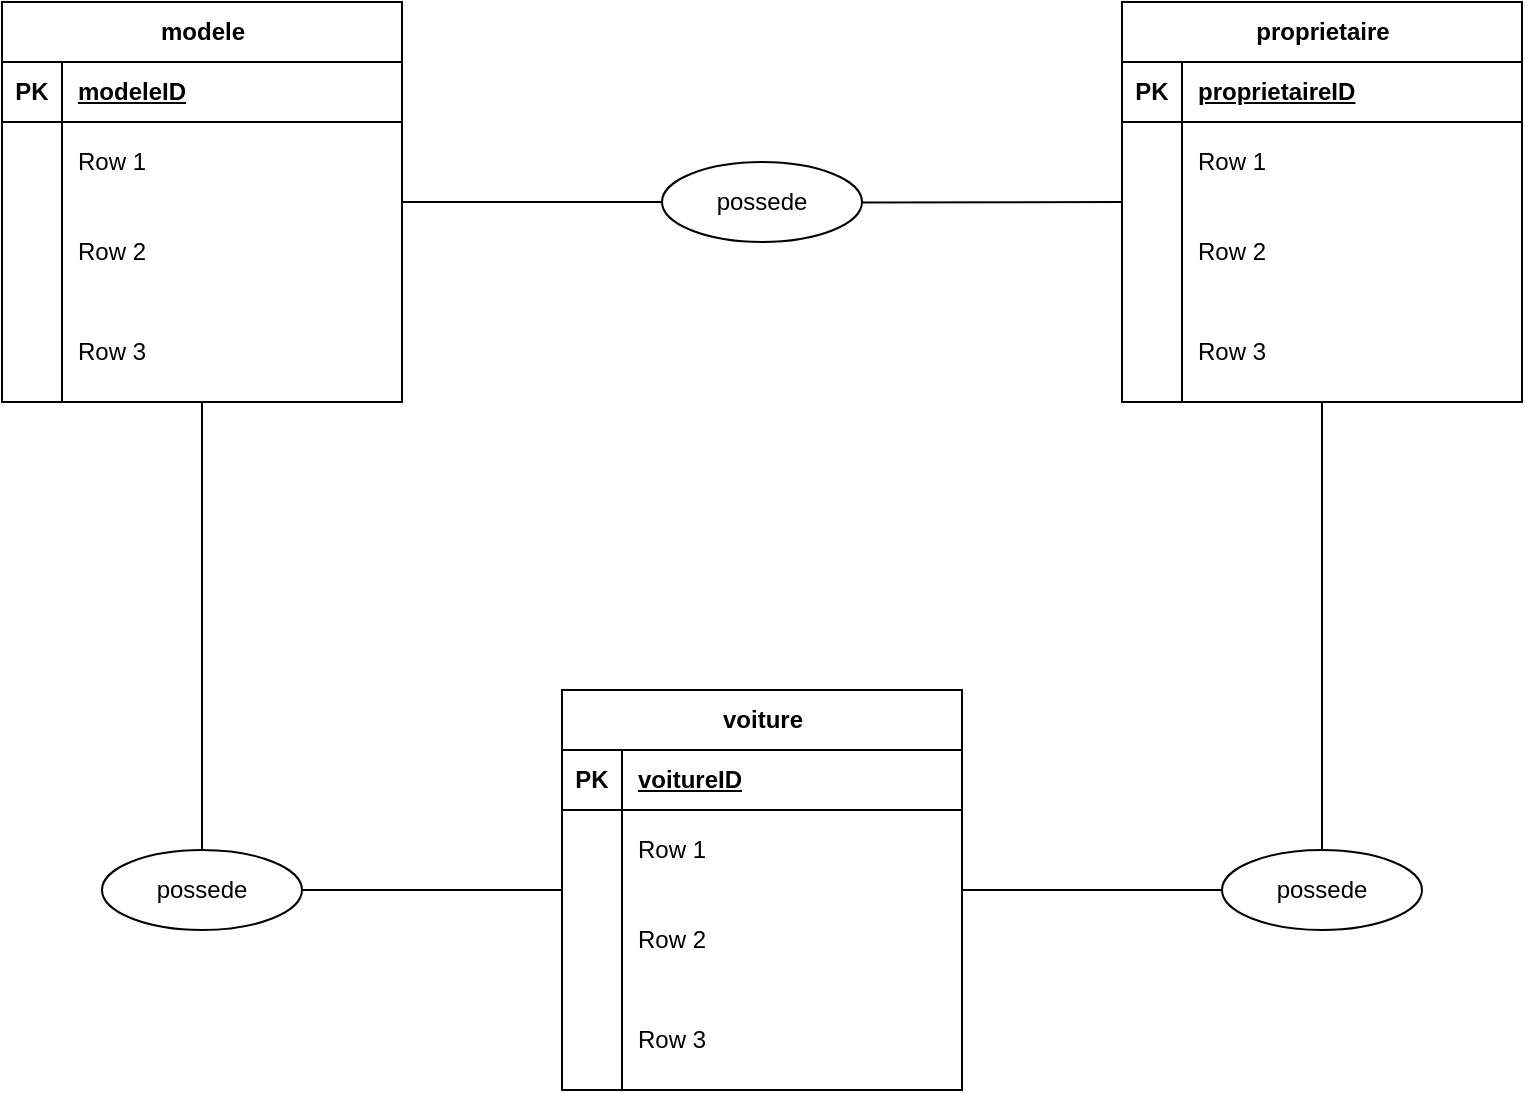 <mxfile version="21.7.5" type="device">
  <diagram name="Page-1" id="qroqPV0gqQJJqK0YSzm5">
    <mxGraphModel dx="1434" dy="836" grid="1" gridSize="10" guides="1" tooltips="1" connect="1" arrows="1" fold="1" page="1" pageScale="1" pageWidth="827" pageHeight="1168" math="0" shadow="0">
      <root>
        <mxCell id="0" />
        <mxCell id="1" parent="0" />
        <mxCell id="s5iS4lqxry4AprxLj3Es-1" value="modele" style="shape=table;startSize=30;container=1;collapsible=1;childLayout=tableLayout;fixedRows=1;rowLines=0;fontStyle=1;align=center;resizeLast=1;html=1;" vertex="1" parent="1">
          <mxGeometry x="40" y="40" width="200" height="200" as="geometry" />
        </mxCell>
        <mxCell id="s5iS4lqxry4AprxLj3Es-2" value="" style="shape=tableRow;horizontal=0;startSize=0;swimlaneHead=0;swimlaneBody=0;fillColor=none;collapsible=0;dropTarget=0;points=[[0,0.5],[1,0.5]];portConstraint=eastwest;top=0;left=0;right=0;bottom=1;" vertex="1" parent="s5iS4lqxry4AprxLj3Es-1">
          <mxGeometry y="30" width="200" height="30" as="geometry" />
        </mxCell>
        <mxCell id="s5iS4lqxry4AprxLj3Es-3" value="PK" style="shape=partialRectangle;connectable=0;fillColor=none;top=0;left=0;bottom=0;right=0;fontStyle=1;overflow=hidden;whiteSpace=wrap;html=1;" vertex="1" parent="s5iS4lqxry4AprxLj3Es-2">
          <mxGeometry width="30" height="30" as="geometry">
            <mxRectangle width="30" height="30" as="alternateBounds" />
          </mxGeometry>
        </mxCell>
        <mxCell id="s5iS4lqxry4AprxLj3Es-4" value="modeleID" style="shape=partialRectangle;connectable=0;fillColor=none;top=0;left=0;bottom=0;right=0;align=left;spacingLeft=6;fontStyle=5;overflow=hidden;whiteSpace=wrap;html=1;" vertex="1" parent="s5iS4lqxry4AprxLj3Es-2">
          <mxGeometry x="30" width="170" height="30" as="geometry">
            <mxRectangle width="170" height="30" as="alternateBounds" />
          </mxGeometry>
        </mxCell>
        <mxCell id="s5iS4lqxry4AprxLj3Es-5" value="" style="shape=tableRow;horizontal=0;startSize=0;swimlaneHead=0;swimlaneBody=0;fillColor=none;collapsible=0;dropTarget=0;points=[[0,0.5],[1,0.5]];portConstraint=eastwest;top=0;left=0;right=0;bottom=0;" vertex="1" parent="s5iS4lqxry4AprxLj3Es-1">
          <mxGeometry y="60" width="200" height="40" as="geometry" />
        </mxCell>
        <mxCell id="s5iS4lqxry4AprxLj3Es-6" value="" style="shape=partialRectangle;connectable=0;fillColor=none;top=0;left=0;bottom=0;right=0;editable=1;overflow=hidden;whiteSpace=wrap;html=1;" vertex="1" parent="s5iS4lqxry4AprxLj3Es-5">
          <mxGeometry width="30" height="40" as="geometry">
            <mxRectangle width="30" height="40" as="alternateBounds" />
          </mxGeometry>
        </mxCell>
        <mxCell id="s5iS4lqxry4AprxLj3Es-7" value="Row 1" style="shape=partialRectangle;connectable=0;fillColor=none;top=0;left=0;bottom=0;right=0;align=left;spacingLeft=6;overflow=hidden;whiteSpace=wrap;html=1;" vertex="1" parent="s5iS4lqxry4AprxLj3Es-5">
          <mxGeometry x="30" width="170" height="40" as="geometry">
            <mxRectangle width="170" height="40" as="alternateBounds" />
          </mxGeometry>
        </mxCell>
        <mxCell id="s5iS4lqxry4AprxLj3Es-8" value="" style="shape=tableRow;horizontal=0;startSize=0;swimlaneHead=0;swimlaneBody=0;fillColor=none;collapsible=0;dropTarget=0;points=[[0,0.5],[1,0.5]];portConstraint=eastwest;top=0;left=0;right=0;bottom=0;" vertex="1" parent="s5iS4lqxry4AprxLj3Es-1">
          <mxGeometry y="100" width="200" height="50" as="geometry" />
        </mxCell>
        <mxCell id="s5iS4lqxry4AprxLj3Es-9" value="" style="shape=partialRectangle;connectable=0;fillColor=none;top=0;left=0;bottom=0;right=0;editable=1;overflow=hidden;whiteSpace=wrap;html=1;" vertex="1" parent="s5iS4lqxry4AprxLj3Es-8">
          <mxGeometry width="30" height="50" as="geometry">
            <mxRectangle width="30" height="50" as="alternateBounds" />
          </mxGeometry>
        </mxCell>
        <mxCell id="s5iS4lqxry4AprxLj3Es-10" value="Row 2" style="shape=partialRectangle;connectable=0;fillColor=none;top=0;left=0;bottom=0;right=0;align=left;spacingLeft=6;overflow=hidden;whiteSpace=wrap;html=1;" vertex="1" parent="s5iS4lqxry4AprxLj3Es-8">
          <mxGeometry x="30" width="170" height="50" as="geometry">
            <mxRectangle width="170" height="50" as="alternateBounds" />
          </mxGeometry>
        </mxCell>
        <mxCell id="s5iS4lqxry4AprxLj3Es-11" value="" style="shape=tableRow;horizontal=0;startSize=0;swimlaneHead=0;swimlaneBody=0;fillColor=none;collapsible=0;dropTarget=0;points=[[0,0.5],[1,0.5]];portConstraint=eastwest;top=0;left=0;right=0;bottom=0;" vertex="1" parent="s5iS4lqxry4AprxLj3Es-1">
          <mxGeometry y="150" width="200" height="50" as="geometry" />
        </mxCell>
        <mxCell id="s5iS4lqxry4AprxLj3Es-12" value="" style="shape=partialRectangle;connectable=0;fillColor=none;top=0;left=0;bottom=0;right=0;editable=1;overflow=hidden;whiteSpace=wrap;html=1;" vertex="1" parent="s5iS4lqxry4AprxLj3Es-11">
          <mxGeometry width="30" height="50" as="geometry">
            <mxRectangle width="30" height="50" as="alternateBounds" />
          </mxGeometry>
        </mxCell>
        <mxCell id="s5iS4lqxry4AprxLj3Es-13" value="Row 3" style="shape=partialRectangle;connectable=0;fillColor=none;top=0;left=0;bottom=0;right=0;align=left;spacingLeft=6;overflow=hidden;whiteSpace=wrap;html=1;" vertex="1" parent="s5iS4lqxry4AprxLj3Es-11">
          <mxGeometry x="30" width="170" height="50" as="geometry">
            <mxRectangle width="170" height="50" as="alternateBounds" />
          </mxGeometry>
        </mxCell>
        <mxCell id="s5iS4lqxry4AprxLj3Es-27" value="proprietaire" style="shape=table;startSize=30;container=1;collapsible=1;childLayout=tableLayout;fixedRows=1;rowLines=0;fontStyle=1;align=center;resizeLast=1;html=1;" vertex="1" parent="1">
          <mxGeometry x="600" y="40" width="200" height="200" as="geometry">
            <mxRectangle x="600" y="40" width="110" height="30" as="alternateBounds" />
          </mxGeometry>
        </mxCell>
        <mxCell id="s5iS4lqxry4AprxLj3Es-28" value="" style="shape=tableRow;horizontal=0;startSize=0;swimlaneHead=0;swimlaneBody=0;fillColor=none;collapsible=0;dropTarget=0;points=[[0,0.5],[1,0.5]];portConstraint=eastwest;top=0;left=0;right=0;bottom=1;" vertex="1" parent="s5iS4lqxry4AprxLj3Es-27">
          <mxGeometry y="30" width="200" height="30" as="geometry" />
        </mxCell>
        <mxCell id="s5iS4lqxry4AprxLj3Es-29" value="PK" style="shape=partialRectangle;connectable=0;fillColor=none;top=0;left=0;bottom=0;right=0;fontStyle=1;overflow=hidden;whiteSpace=wrap;html=1;" vertex="1" parent="s5iS4lqxry4AprxLj3Es-28">
          <mxGeometry width="30" height="30" as="geometry">
            <mxRectangle width="30" height="30" as="alternateBounds" />
          </mxGeometry>
        </mxCell>
        <mxCell id="s5iS4lqxry4AprxLj3Es-30" value="proprietaireID" style="shape=partialRectangle;connectable=0;fillColor=none;top=0;left=0;bottom=0;right=0;align=left;spacingLeft=6;fontStyle=5;overflow=hidden;whiteSpace=wrap;html=1;" vertex="1" parent="s5iS4lqxry4AprxLj3Es-28">
          <mxGeometry x="30" width="170" height="30" as="geometry">
            <mxRectangle width="170" height="30" as="alternateBounds" />
          </mxGeometry>
        </mxCell>
        <mxCell id="s5iS4lqxry4AprxLj3Es-31" value="" style="shape=tableRow;horizontal=0;startSize=0;swimlaneHead=0;swimlaneBody=0;fillColor=none;collapsible=0;dropTarget=0;points=[[0,0.5],[1,0.5]];portConstraint=eastwest;top=0;left=0;right=0;bottom=0;" vertex="1" parent="s5iS4lqxry4AprxLj3Es-27">
          <mxGeometry y="60" width="200" height="40" as="geometry" />
        </mxCell>
        <mxCell id="s5iS4lqxry4AprxLj3Es-32" value="" style="shape=partialRectangle;connectable=0;fillColor=none;top=0;left=0;bottom=0;right=0;editable=1;overflow=hidden;whiteSpace=wrap;html=1;" vertex="1" parent="s5iS4lqxry4AprxLj3Es-31">
          <mxGeometry width="30" height="40" as="geometry">
            <mxRectangle width="30" height="40" as="alternateBounds" />
          </mxGeometry>
        </mxCell>
        <mxCell id="s5iS4lqxry4AprxLj3Es-33" value="Row 1" style="shape=partialRectangle;connectable=0;fillColor=none;top=0;left=0;bottom=0;right=0;align=left;spacingLeft=6;overflow=hidden;whiteSpace=wrap;html=1;" vertex="1" parent="s5iS4lqxry4AprxLj3Es-31">
          <mxGeometry x="30" width="170" height="40" as="geometry">
            <mxRectangle width="170" height="40" as="alternateBounds" />
          </mxGeometry>
        </mxCell>
        <mxCell id="s5iS4lqxry4AprxLj3Es-34" value="" style="shape=tableRow;horizontal=0;startSize=0;swimlaneHead=0;swimlaneBody=0;fillColor=none;collapsible=0;dropTarget=0;points=[[0,0.5],[1,0.5]];portConstraint=eastwest;top=0;left=0;right=0;bottom=0;" vertex="1" parent="s5iS4lqxry4AprxLj3Es-27">
          <mxGeometry y="100" width="200" height="50" as="geometry" />
        </mxCell>
        <mxCell id="s5iS4lqxry4AprxLj3Es-35" value="" style="shape=partialRectangle;connectable=0;fillColor=none;top=0;left=0;bottom=0;right=0;editable=1;overflow=hidden;whiteSpace=wrap;html=1;" vertex="1" parent="s5iS4lqxry4AprxLj3Es-34">
          <mxGeometry width="30" height="50" as="geometry">
            <mxRectangle width="30" height="50" as="alternateBounds" />
          </mxGeometry>
        </mxCell>
        <mxCell id="s5iS4lqxry4AprxLj3Es-36" value="Row 2" style="shape=partialRectangle;connectable=0;fillColor=none;top=0;left=0;bottom=0;right=0;align=left;spacingLeft=6;overflow=hidden;whiteSpace=wrap;html=1;" vertex="1" parent="s5iS4lqxry4AprxLj3Es-34">
          <mxGeometry x="30" width="170" height="50" as="geometry">
            <mxRectangle width="170" height="50" as="alternateBounds" />
          </mxGeometry>
        </mxCell>
        <mxCell id="s5iS4lqxry4AprxLj3Es-37" value="" style="shape=tableRow;horizontal=0;startSize=0;swimlaneHead=0;swimlaneBody=0;fillColor=none;collapsible=0;dropTarget=0;points=[[0,0.5],[1,0.5]];portConstraint=eastwest;top=0;left=0;right=0;bottom=0;" vertex="1" parent="s5iS4lqxry4AprxLj3Es-27">
          <mxGeometry y="150" width="200" height="50" as="geometry" />
        </mxCell>
        <mxCell id="s5iS4lqxry4AprxLj3Es-38" value="" style="shape=partialRectangle;connectable=0;fillColor=none;top=0;left=0;bottom=0;right=0;editable=1;overflow=hidden;whiteSpace=wrap;html=1;" vertex="1" parent="s5iS4lqxry4AprxLj3Es-37">
          <mxGeometry width="30" height="50" as="geometry">
            <mxRectangle width="30" height="50" as="alternateBounds" />
          </mxGeometry>
        </mxCell>
        <mxCell id="s5iS4lqxry4AprxLj3Es-39" value="Row 3" style="shape=partialRectangle;connectable=0;fillColor=none;top=0;left=0;bottom=0;right=0;align=left;spacingLeft=6;overflow=hidden;whiteSpace=wrap;html=1;" vertex="1" parent="s5iS4lqxry4AprxLj3Es-37">
          <mxGeometry x="30" width="170" height="50" as="geometry">
            <mxRectangle width="170" height="50" as="alternateBounds" />
          </mxGeometry>
        </mxCell>
        <mxCell id="s5iS4lqxry4AprxLj3Es-40" value="voiture" style="shape=table;startSize=30;container=1;collapsible=1;childLayout=tableLayout;fixedRows=1;rowLines=0;fontStyle=1;align=center;resizeLast=1;html=1;" vertex="1" parent="1">
          <mxGeometry x="320" y="384" width="200" height="200" as="geometry" />
        </mxCell>
        <mxCell id="s5iS4lqxry4AprxLj3Es-41" value="" style="shape=tableRow;horizontal=0;startSize=0;swimlaneHead=0;swimlaneBody=0;fillColor=none;collapsible=0;dropTarget=0;points=[[0,0.5],[1,0.5]];portConstraint=eastwest;top=0;left=0;right=0;bottom=1;" vertex="1" parent="s5iS4lqxry4AprxLj3Es-40">
          <mxGeometry y="30" width="200" height="30" as="geometry" />
        </mxCell>
        <mxCell id="s5iS4lqxry4AprxLj3Es-42" value="PK" style="shape=partialRectangle;connectable=0;fillColor=none;top=0;left=0;bottom=0;right=0;fontStyle=1;overflow=hidden;whiteSpace=wrap;html=1;" vertex="1" parent="s5iS4lqxry4AprxLj3Es-41">
          <mxGeometry width="30" height="30" as="geometry">
            <mxRectangle width="30" height="30" as="alternateBounds" />
          </mxGeometry>
        </mxCell>
        <mxCell id="s5iS4lqxry4AprxLj3Es-43" value="voitureID" style="shape=partialRectangle;connectable=0;fillColor=none;top=0;left=0;bottom=0;right=0;align=left;spacingLeft=6;fontStyle=5;overflow=hidden;whiteSpace=wrap;html=1;" vertex="1" parent="s5iS4lqxry4AprxLj3Es-41">
          <mxGeometry x="30" width="170" height="30" as="geometry">
            <mxRectangle width="170" height="30" as="alternateBounds" />
          </mxGeometry>
        </mxCell>
        <mxCell id="s5iS4lqxry4AprxLj3Es-44" value="" style="shape=tableRow;horizontal=0;startSize=0;swimlaneHead=0;swimlaneBody=0;fillColor=none;collapsible=0;dropTarget=0;points=[[0,0.5],[1,0.5]];portConstraint=eastwest;top=0;left=0;right=0;bottom=0;" vertex="1" parent="s5iS4lqxry4AprxLj3Es-40">
          <mxGeometry y="60" width="200" height="40" as="geometry" />
        </mxCell>
        <mxCell id="s5iS4lqxry4AprxLj3Es-45" value="" style="shape=partialRectangle;connectable=0;fillColor=none;top=0;left=0;bottom=0;right=0;editable=1;overflow=hidden;whiteSpace=wrap;html=1;" vertex="1" parent="s5iS4lqxry4AprxLj3Es-44">
          <mxGeometry width="30" height="40" as="geometry">
            <mxRectangle width="30" height="40" as="alternateBounds" />
          </mxGeometry>
        </mxCell>
        <mxCell id="s5iS4lqxry4AprxLj3Es-46" value="Row 1" style="shape=partialRectangle;connectable=0;fillColor=none;top=0;left=0;bottom=0;right=0;align=left;spacingLeft=6;overflow=hidden;whiteSpace=wrap;html=1;" vertex="1" parent="s5iS4lqxry4AprxLj3Es-44">
          <mxGeometry x="30" width="170" height="40" as="geometry">
            <mxRectangle width="170" height="40" as="alternateBounds" />
          </mxGeometry>
        </mxCell>
        <mxCell id="s5iS4lqxry4AprxLj3Es-47" value="" style="shape=tableRow;horizontal=0;startSize=0;swimlaneHead=0;swimlaneBody=0;fillColor=none;collapsible=0;dropTarget=0;points=[[0,0.5],[1,0.5]];portConstraint=eastwest;top=0;left=0;right=0;bottom=0;" vertex="1" parent="s5iS4lqxry4AprxLj3Es-40">
          <mxGeometry y="100" width="200" height="50" as="geometry" />
        </mxCell>
        <mxCell id="s5iS4lqxry4AprxLj3Es-48" value="" style="shape=partialRectangle;connectable=0;fillColor=none;top=0;left=0;bottom=0;right=0;editable=1;overflow=hidden;whiteSpace=wrap;html=1;" vertex="1" parent="s5iS4lqxry4AprxLj3Es-47">
          <mxGeometry width="30" height="50" as="geometry">
            <mxRectangle width="30" height="50" as="alternateBounds" />
          </mxGeometry>
        </mxCell>
        <mxCell id="s5iS4lqxry4AprxLj3Es-49" value="Row 2" style="shape=partialRectangle;connectable=0;fillColor=none;top=0;left=0;bottom=0;right=0;align=left;spacingLeft=6;overflow=hidden;whiteSpace=wrap;html=1;" vertex="1" parent="s5iS4lqxry4AprxLj3Es-47">
          <mxGeometry x="30" width="170" height="50" as="geometry">
            <mxRectangle width="170" height="50" as="alternateBounds" />
          </mxGeometry>
        </mxCell>
        <mxCell id="s5iS4lqxry4AprxLj3Es-50" value="" style="shape=tableRow;horizontal=0;startSize=0;swimlaneHead=0;swimlaneBody=0;fillColor=none;collapsible=0;dropTarget=0;points=[[0,0.5],[1,0.5]];portConstraint=eastwest;top=0;left=0;right=0;bottom=0;" vertex="1" parent="s5iS4lqxry4AprxLj3Es-40">
          <mxGeometry y="150" width="200" height="50" as="geometry" />
        </mxCell>
        <mxCell id="s5iS4lqxry4AprxLj3Es-51" value="" style="shape=partialRectangle;connectable=0;fillColor=none;top=0;left=0;bottom=0;right=0;editable=1;overflow=hidden;whiteSpace=wrap;html=1;" vertex="1" parent="s5iS4lqxry4AprxLj3Es-50">
          <mxGeometry width="30" height="50" as="geometry">
            <mxRectangle width="30" height="50" as="alternateBounds" />
          </mxGeometry>
        </mxCell>
        <mxCell id="s5iS4lqxry4AprxLj3Es-52" value="Row 3" style="shape=partialRectangle;connectable=0;fillColor=none;top=0;left=0;bottom=0;right=0;align=left;spacingLeft=6;overflow=hidden;whiteSpace=wrap;html=1;" vertex="1" parent="s5iS4lqxry4AprxLj3Es-50">
          <mxGeometry x="30" width="170" height="50" as="geometry">
            <mxRectangle width="170" height="50" as="alternateBounds" />
          </mxGeometry>
        </mxCell>
        <mxCell id="s5iS4lqxry4AprxLj3Es-53" value="possede" style="ellipse;whiteSpace=wrap;html=1;align=center;" vertex="1" parent="1">
          <mxGeometry x="90" y="464" width="100" height="40" as="geometry" />
        </mxCell>
        <mxCell id="s5iS4lqxry4AprxLj3Es-54" value="possede" style="ellipse;whiteSpace=wrap;html=1;align=center;" vertex="1" parent="1">
          <mxGeometry x="370" y="120" width="100" height="40" as="geometry" />
        </mxCell>
        <mxCell id="s5iS4lqxry4AprxLj3Es-55" value="possede" style="ellipse;whiteSpace=wrap;html=1;align=center;" vertex="1" parent="1">
          <mxGeometry x="650" y="464" width="100" height="40" as="geometry" />
        </mxCell>
        <mxCell id="s5iS4lqxry4AprxLj3Es-64" value="" style="endArrow=none;html=1;rounded=0;" edge="1" parent="1" source="s5iS4lqxry4AprxLj3Es-1" target="s5iS4lqxry4AprxLj3Es-53">
          <mxGeometry relative="1" as="geometry">
            <mxPoint x="330" y="430" as="sourcePoint" />
            <mxPoint x="490" y="430" as="targetPoint" />
          </mxGeometry>
        </mxCell>
        <mxCell id="s5iS4lqxry4AprxLj3Es-65" value="" style="endArrow=none;html=1;rounded=0;" edge="1" parent="1" source="s5iS4lqxry4AprxLj3Es-40" target="s5iS4lqxry4AprxLj3Es-53">
          <mxGeometry relative="1" as="geometry">
            <mxPoint x="150" y="250" as="sourcePoint" />
            <mxPoint x="150" y="474" as="targetPoint" />
          </mxGeometry>
        </mxCell>
        <mxCell id="s5iS4lqxry4AprxLj3Es-66" value="" style="endArrow=none;html=1;rounded=0;" edge="1" parent="1" source="s5iS4lqxry4AprxLj3Es-40" target="s5iS4lqxry4AprxLj3Es-55">
          <mxGeometry relative="1" as="geometry">
            <mxPoint x="330" y="494" as="sourcePoint" />
            <mxPoint x="200" y="494" as="targetPoint" />
          </mxGeometry>
        </mxCell>
        <mxCell id="s5iS4lqxry4AprxLj3Es-67" value="" style="endArrow=none;html=1;rounded=0;" edge="1" parent="1" source="s5iS4lqxry4AprxLj3Es-27" target="s5iS4lqxry4AprxLj3Es-55">
          <mxGeometry relative="1" as="geometry">
            <mxPoint x="530" y="494" as="sourcePoint" />
            <mxPoint x="660" y="494" as="targetPoint" />
          </mxGeometry>
        </mxCell>
        <mxCell id="s5iS4lqxry4AprxLj3Es-68" value="" style="endArrow=none;html=1;rounded=0;" edge="1" parent="1" source="s5iS4lqxry4AprxLj3Es-54" target="s5iS4lqxry4AprxLj3Es-27">
          <mxGeometry relative="1" as="geometry">
            <mxPoint x="710" y="250" as="sourcePoint" />
            <mxPoint x="710" y="474" as="targetPoint" />
          </mxGeometry>
        </mxCell>
        <mxCell id="s5iS4lqxry4AprxLj3Es-69" value="" style="endArrow=none;html=1;rounded=0;" edge="1" parent="1" source="s5iS4lqxry4AprxLj3Es-1" target="s5iS4lqxry4AprxLj3Es-54">
          <mxGeometry relative="1" as="geometry">
            <mxPoint x="480" y="150" as="sourcePoint" />
            <mxPoint x="610" y="150" as="targetPoint" />
          </mxGeometry>
        </mxCell>
      </root>
    </mxGraphModel>
  </diagram>
</mxfile>
